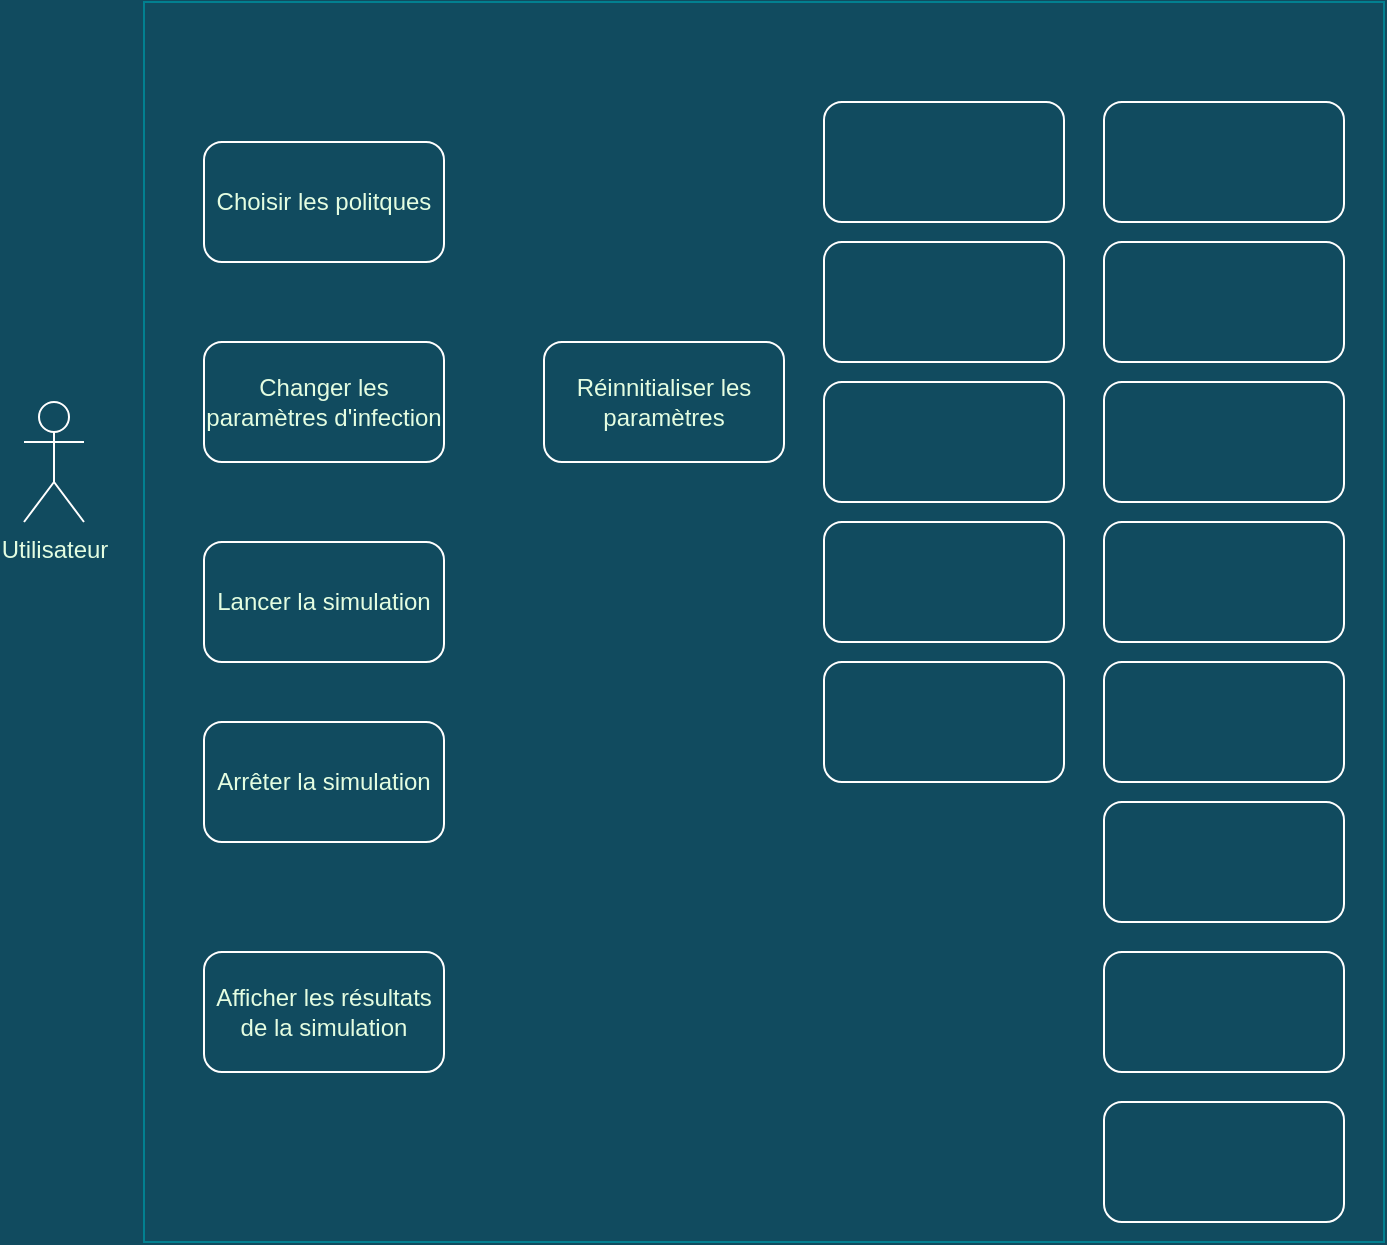 <mxfile version="13.10.9" type="github">
  <diagram id="LxWzI_KoLAY_xD3F1j8h" name="Page-1">
    <mxGraphModel dx="1422" dy="735" grid="1" gridSize="10" guides="1" tooltips="1" connect="1" arrows="1" fold="1" page="1" pageScale="1" pageWidth="827" pageHeight="1169" background="#114B5F" math="0" shadow="0">
      <root>
        <mxCell id="0" />
        <mxCell id="1" parent="0" />
        <mxCell id="RWbVS4ckmjx5XI7GOgI_-1" value="Utilisateur" style="shape=umlActor;verticalLabelPosition=bottom;verticalAlign=top;html=1;outlineConnect=0;fontColor=#E4FDE1;fillColor=none;strokeColor=#FFFFFF;" parent="1" vertex="1">
          <mxGeometry x="80" y="280" width="30" height="60" as="geometry" />
        </mxCell>
        <mxCell id="RWbVS4ckmjx5XI7GOgI_-2" value="" style="whiteSpace=wrap;html=1;aspect=fixed;fillColor=none;strokeColor=#028090;fontColor=#E4FDE1;" parent="1" vertex="1">
          <mxGeometry x="140" y="80" width="620" height="620" as="geometry" />
        </mxCell>
        <mxCell id="RWbVS4ckmjx5XI7GOgI_-3" value="Changer les paramètres d&#39;infection" style="rounded=1;whiteSpace=wrap;html=1;fillColor=none;fontColor=#E4FDE1;strokeColor=#FFFFFF;" parent="1" vertex="1">
          <mxGeometry x="170" y="250" width="120" height="60" as="geometry" />
        </mxCell>
        <mxCell id="RWbVS4ckmjx5XI7GOgI_-4" value="" style="rounded=1;whiteSpace=wrap;html=1;fillColor=none;fontColor=#E4FDE1;strokeColor=#FFFFFF;" parent="1" vertex="1">
          <mxGeometry x="620" y="630" width="120" height="60" as="geometry" />
        </mxCell>
        <mxCell id="RWbVS4ckmjx5XI7GOgI_-5" value="Choisir les politques" style="rounded=1;whiteSpace=wrap;html=1;fillColor=none;fontColor=#E4FDE1;strokeColor=#FFFFFF;" parent="1" vertex="1">
          <mxGeometry x="170" y="150" width="120" height="60" as="geometry" />
        </mxCell>
        <mxCell id="RWbVS4ckmjx5XI7GOgI_-6" value="" style="rounded=1;whiteSpace=wrap;html=1;fillColor=none;fontColor=#E4FDE1;strokeColor=#FFFFFF;" parent="1" vertex="1">
          <mxGeometry x="620" y="480" width="120" height="60" as="geometry" />
        </mxCell>
        <mxCell id="RWbVS4ckmjx5XI7GOgI_-7" value="" style="rounded=1;whiteSpace=wrap;html=1;fillColor=none;fontColor=#E4FDE1;strokeColor=#FFFFFF;" parent="1" vertex="1">
          <mxGeometry x="620" y="200" width="120" height="60" as="geometry" />
        </mxCell>
        <mxCell id="RWbVS4ckmjx5XI7GOgI_-8" value="" style="rounded=1;whiteSpace=wrap;html=1;fillColor=none;fontColor=#E4FDE1;strokeColor=#FFFFFF;" parent="1" vertex="1">
          <mxGeometry x="620" y="130" width="120" height="60" as="geometry" />
        </mxCell>
        <mxCell id="RWbVS4ckmjx5XI7GOgI_-9" value="" style="rounded=1;whiteSpace=wrap;html=1;fillColor=none;fontColor=#E4FDE1;strokeColor=#FFFFFF;" parent="1" vertex="1">
          <mxGeometry x="480" y="410" width="120" height="60" as="geometry" />
        </mxCell>
        <mxCell id="RWbVS4ckmjx5XI7GOgI_-10" value="" style="rounded=1;whiteSpace=wrap;html=1;fillColor=none;fontColor=#E4FDE1;strokeColor=#FFFFFF;" parent="1" vertex="1">
          <mxGeometry x="480" y="130" width="120" height="60" as="geometry" />
        </mxCell>
        <mxCell id="RWbVS4ckmjx5XI7GOgI_-12" value="Lancer la simulation" style="rounded=1;whiteSpace=wrap;html=1;fillColor=none;fontColor=#E4FDE1;strokeColor=#FFFFFF;" parent="1" vertex="1">
          <mxGeometry x="170" y="350" width="120" height="60" as="geometry" />
        </mxCell>
        <mxCell id="RWbVS4ckmjx5XI7GOgI_-13" value="Afficher les résultats de la simulation" style="rounded=1;whiteSpace=wrap;html=1;fillColor=none;fontColor=#E4FDE1;strokeColor=#FFFFFF;" parent="1" vertex="1">
          <mxGeometry x="170" y="555" width="120" height="60" as="geometry" />
        </mxCell>
        <mxCell id="RWbVS4ckmjx5XI7GOgI_-14" value="Arrêter la simulation" style="rounded=1;whiteSpace=wrap;html=1;fillColor=none;fontColor=#E4FDE1;strokeColor=#FFFFFF;" parent="1" vertex="1">
          <mxGeometry x="170" y="440" width="120" height="60" as="geometry" />
        </mxCell>
        <mxCell id="RWbVS4ckmjx5XI7GOgI_-15" value="" style="rounded=1;whiteSpace=wrap;html=1;fillColor=none;fontColor=#E4FDE1;strokeColor=#FFFFFF;" parent="1" vertex="1">
          <mxGeometry x="620" y="270" width="120" height="60" as="geometry" />
        </mxCell>
        <mxCell id="8FBoQUWGb5vzRmkLJHT1-4" value="Réinnitialiser les paramètres" style="rounded=1;whiteSpace=wrap;html=1;fillColor=none;fontColor=#E4FDE1;strokeColor=#FFFFFF;" parent="1" vertex="1">
          <mxGeometry x="340" y="250" width="120" height="60" as="geometry" />
        </mxCell>
        <mxCell id="8FBoQUWGb5vzRmkLJHT1-6" value="" style="rounded=1;whiteSpace=wrap;html=1;fillColor=none;fontColor=#E4FDE1;strokeColor=#FFFFFF;" parent="1" vertex="1">
          <mxGeometry x="480" y="340" width="120" height="60" as="geometry" />
        </mxCell>
        <mxCell id="8FBoQUWGb5vzRmkLJHT1-7" value="" style="rounded=1;whiteSpace=wrap;html=1;fillColor=none;fontColor=#E4FDE1;strokeColor=#FFFFFF;" parent="1" vertex="1">
          <mxGeometry x="620" y="410" width="120" height="60" as="geometry" />
        </mxCell>
        <mxCell id="8FBoQUWGb5vzRmkLJHT1-9" value="" style="rounded=1;whiteSpace=wrap;html=1;fillColor=none;fontColor=#E4FDE1;strokeColor=#FFFFFF;" parent="1" vertex="1">
          <mxGeometry x="480" y="200" width="120" height="60" as="geometry" />
        </mxCell>
        <mxCell id="8FBoQUWGb5vzRmkLJHT1-10" value="" style="rounded=1;whiteSpace=wrap;html=1;fillColor=none;fontColor=#E4FDE1;strokeColor=#FFFFFF;" parent="1" vertex="1">
          <mxGeometry x="620" y="340" width="120" height="60" as="geometry" />
        </mxCell>
        <mxCell id="8FBoQUWGb5vzRmkLJHT1-11" value="" style="rounded=1;whiteSpace=wrap;html=1;fillColor=none;fontColor=#E4FDE1;strokeColor=#FFFFFF;" parent="1" vertex="1">
          <mxGeometry x="620" y="555" width="120" height="60" as="geometry" />
        </mxCell>
        <mxCell id="8FBoQUWGb5vzRmkLJHT1-12" value="" style="rounded=1;whiteSpace=wrap;html=1;fillColor=none;fontColor=#E4FDE1;strokeColor=#FFFFFF;" parent="1" vertex="1">
          <mxGeometry x="480" y="270" width="120" height="60" as="geometry" />
        </mxCell>
      </root>
    </mxGraphModel>
  </diagram>
</mxfile>
